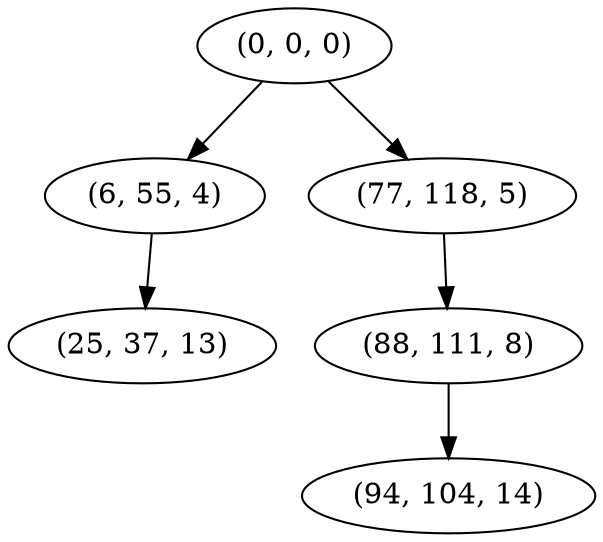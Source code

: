 digraph tree {
    "(0, 0, 0)";
    "(6, 55, 4)";
    "(25, 37, 13)";
    "(77, 118, 5)";
    "(88, 111, 8)";
    "(94, 104, 14)";
    "(0, 0, 0)" -> "(6, 55, 4)";
    "(0, 0, 0)" -> "(77, 118, 5)";
    "(6, 55, 4)" -> "(25, 37, 13)";
    "(77, 118, 5)" -> "(88, 111, 8)";
    "(88, 111, 8)" -> "(94, 104, 14)";
}
